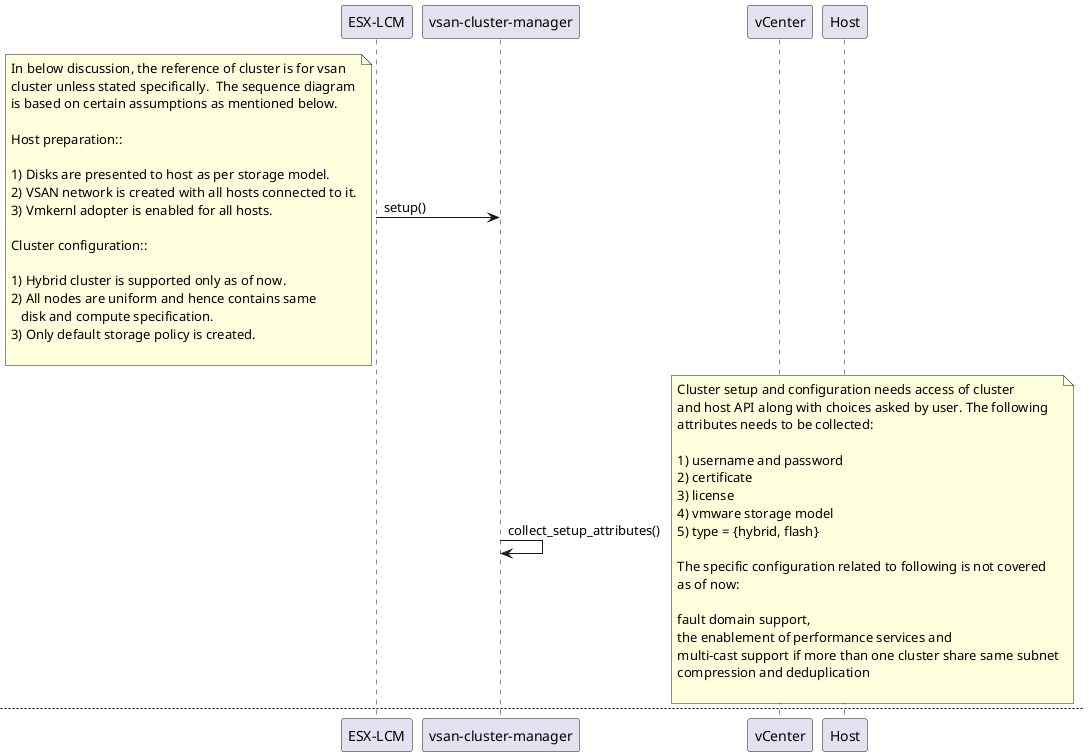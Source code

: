 @startuml
participant "ESX-LCM"
participant "vsan-cluster-manager"
participant "vCenter"
participant "Host"

"ESX-LCM"->"vsan-cluster-manager": setup()

note left
In below discussion, the reference of cluster is for vsan
cluster unless stated specifically.  The sequence diagram
is based on certain assumptions as mentioned below.

Host preparation::

1) Disks are presented to host as per storage model.
2) VSAN network is created with all hosts connected to it.
3) Vmkernl adopter is enabled for all hosts.

Cluster configuration::

1) Hybrid cluster is supported only as of now.
2) All nodes are uniform and hence contains same
   disk and compute specification.
3) Only default storage policy is created.

end note



"vsan-cluster-manager"->"vsan-cluster-manager": collect_setup_attributes()

note right
Cluster setup and configuration needs access of cluster
and host API along with choices asked by user. The following
attributes needs to be collected:

1) username and password
2) certificate
3) license
4) vmware storage model
5) type = {hybrid, flash}

The specific configuration related to following is not covered
as of now:

fault domain support,
the enablement of performance services and
multi-cast support if more than one cluster share same subnet
compression and deduplication

end note

newpage

"vsan-cluster-manager"->vCenter: get_cluster_instance(user, password, cert)
"vsan-cluster-manager"->vCenter: apply_vsan_license(license)
"vsan-cluster-manager"->vCenter: get_hosts()

loop for all hosts
    "vsan-cluster-manager"->Host: get_host_details()
    "vsan-cluster-manager"->"vsan-cluster-manager": validate_network_settings()
    "vsan-cluster-manager"->"vsan-cluster-manager": validate_disk_settings()
    "vsan-cluster-manager"->"vsan-cluster-manager": validate_memory_settings()
end loop

"vsan-cluster-manager"->"vsan-cluster-manager": publish_compliance_report()
loop for all ESXi hosts:
    loop for all vsan disks of a given host
        "vsan-cluster-manager"->Host: update_disk_partition()
    end loop
end loop

newpage

"vsan-cluster-manager"->vCenter: reconfigure_cluster()
"vsan-cluster-manager"->"vsan-cluster-manager": wait_for_completion()
"vsan-cluster-manager"->"vsan-cluster-manager": prepare_cluster_diskmap()
loop for all disk in diskmap
    "vsan-cluster-manager"->vCenter: claim_disks()
    note left
        Results in creation of disk group.
    end note
end loop
"vsan-cluster-manager"->"vsan-cluster-manager": wait_for_completion()

"vsan-cluster-manager"->vCenter: query_diskmap()
"vsan-cluster-manager"->vCenter: match_cluster_diskmap()

@enduml